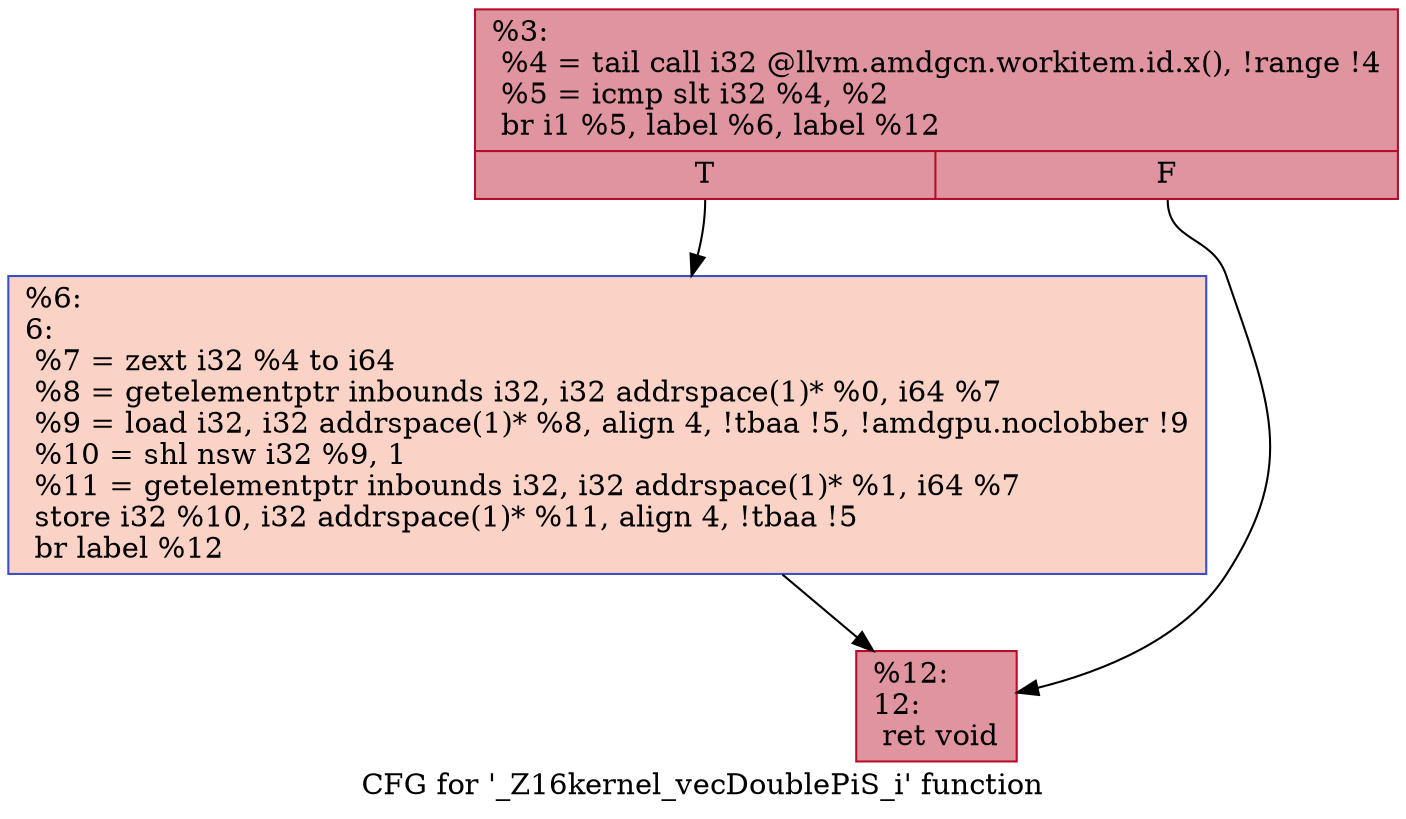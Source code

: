digraph "CFG for '_Z16kernel_vecDoublePiS_i' function" {
	label="CFG for '_Z16kernel_vecDoublePiS_i' function";

	Node0x4515d30 [shape=record,color="#b70d28ff", style=filled, fillcolor="#b70d2870",label="{%3:\l  %4 = tail call i32 @llvm.amdgcn.workitem.id.x(), !range !4\l  %5 = icmp slt i32 %4, %2\l  br i1 %5, label %6, label %12\l|{<s0>T|<s1>F}}"];
	Node0x4515d30:s0 -> Node0x4516ba0;
	Node0x4515d30:s1 -> Node0x4516c30;
	Node0x4516ba0 [shape=record,color="#3d50c3ff", style=filled, fillcolor="#f59c7d70",label="{%6:\l6:                                                \l  %7 = zext i32 %4 to i64\l  %8 = getelementptr inbounds i32, i32 addrspace(1)* %0, i64 %7\l  %9 = load i32, i32 addrspace(1)* %8, align 4, !tbaa !5, !amdgpu.noclobber !9\l  %10 = shl nsw i32 %9, 1\l  %11 = getelementptr inbounds i32, i32 addrspace(1)* %1, i64 %7\l  store i32 %10, i32 addrspace(1)* %11, align 4, !tbaa !5\l  br label %12\l}"];
	Node0x4516ba0 -> Node0x4516c30;
	Node0x4516c30 [shape=record,color="#b70d28ff", style=filled, fillcolor="#b70d2870",label="{%12:\l12:                                               \l  ret void\l}"];
}
